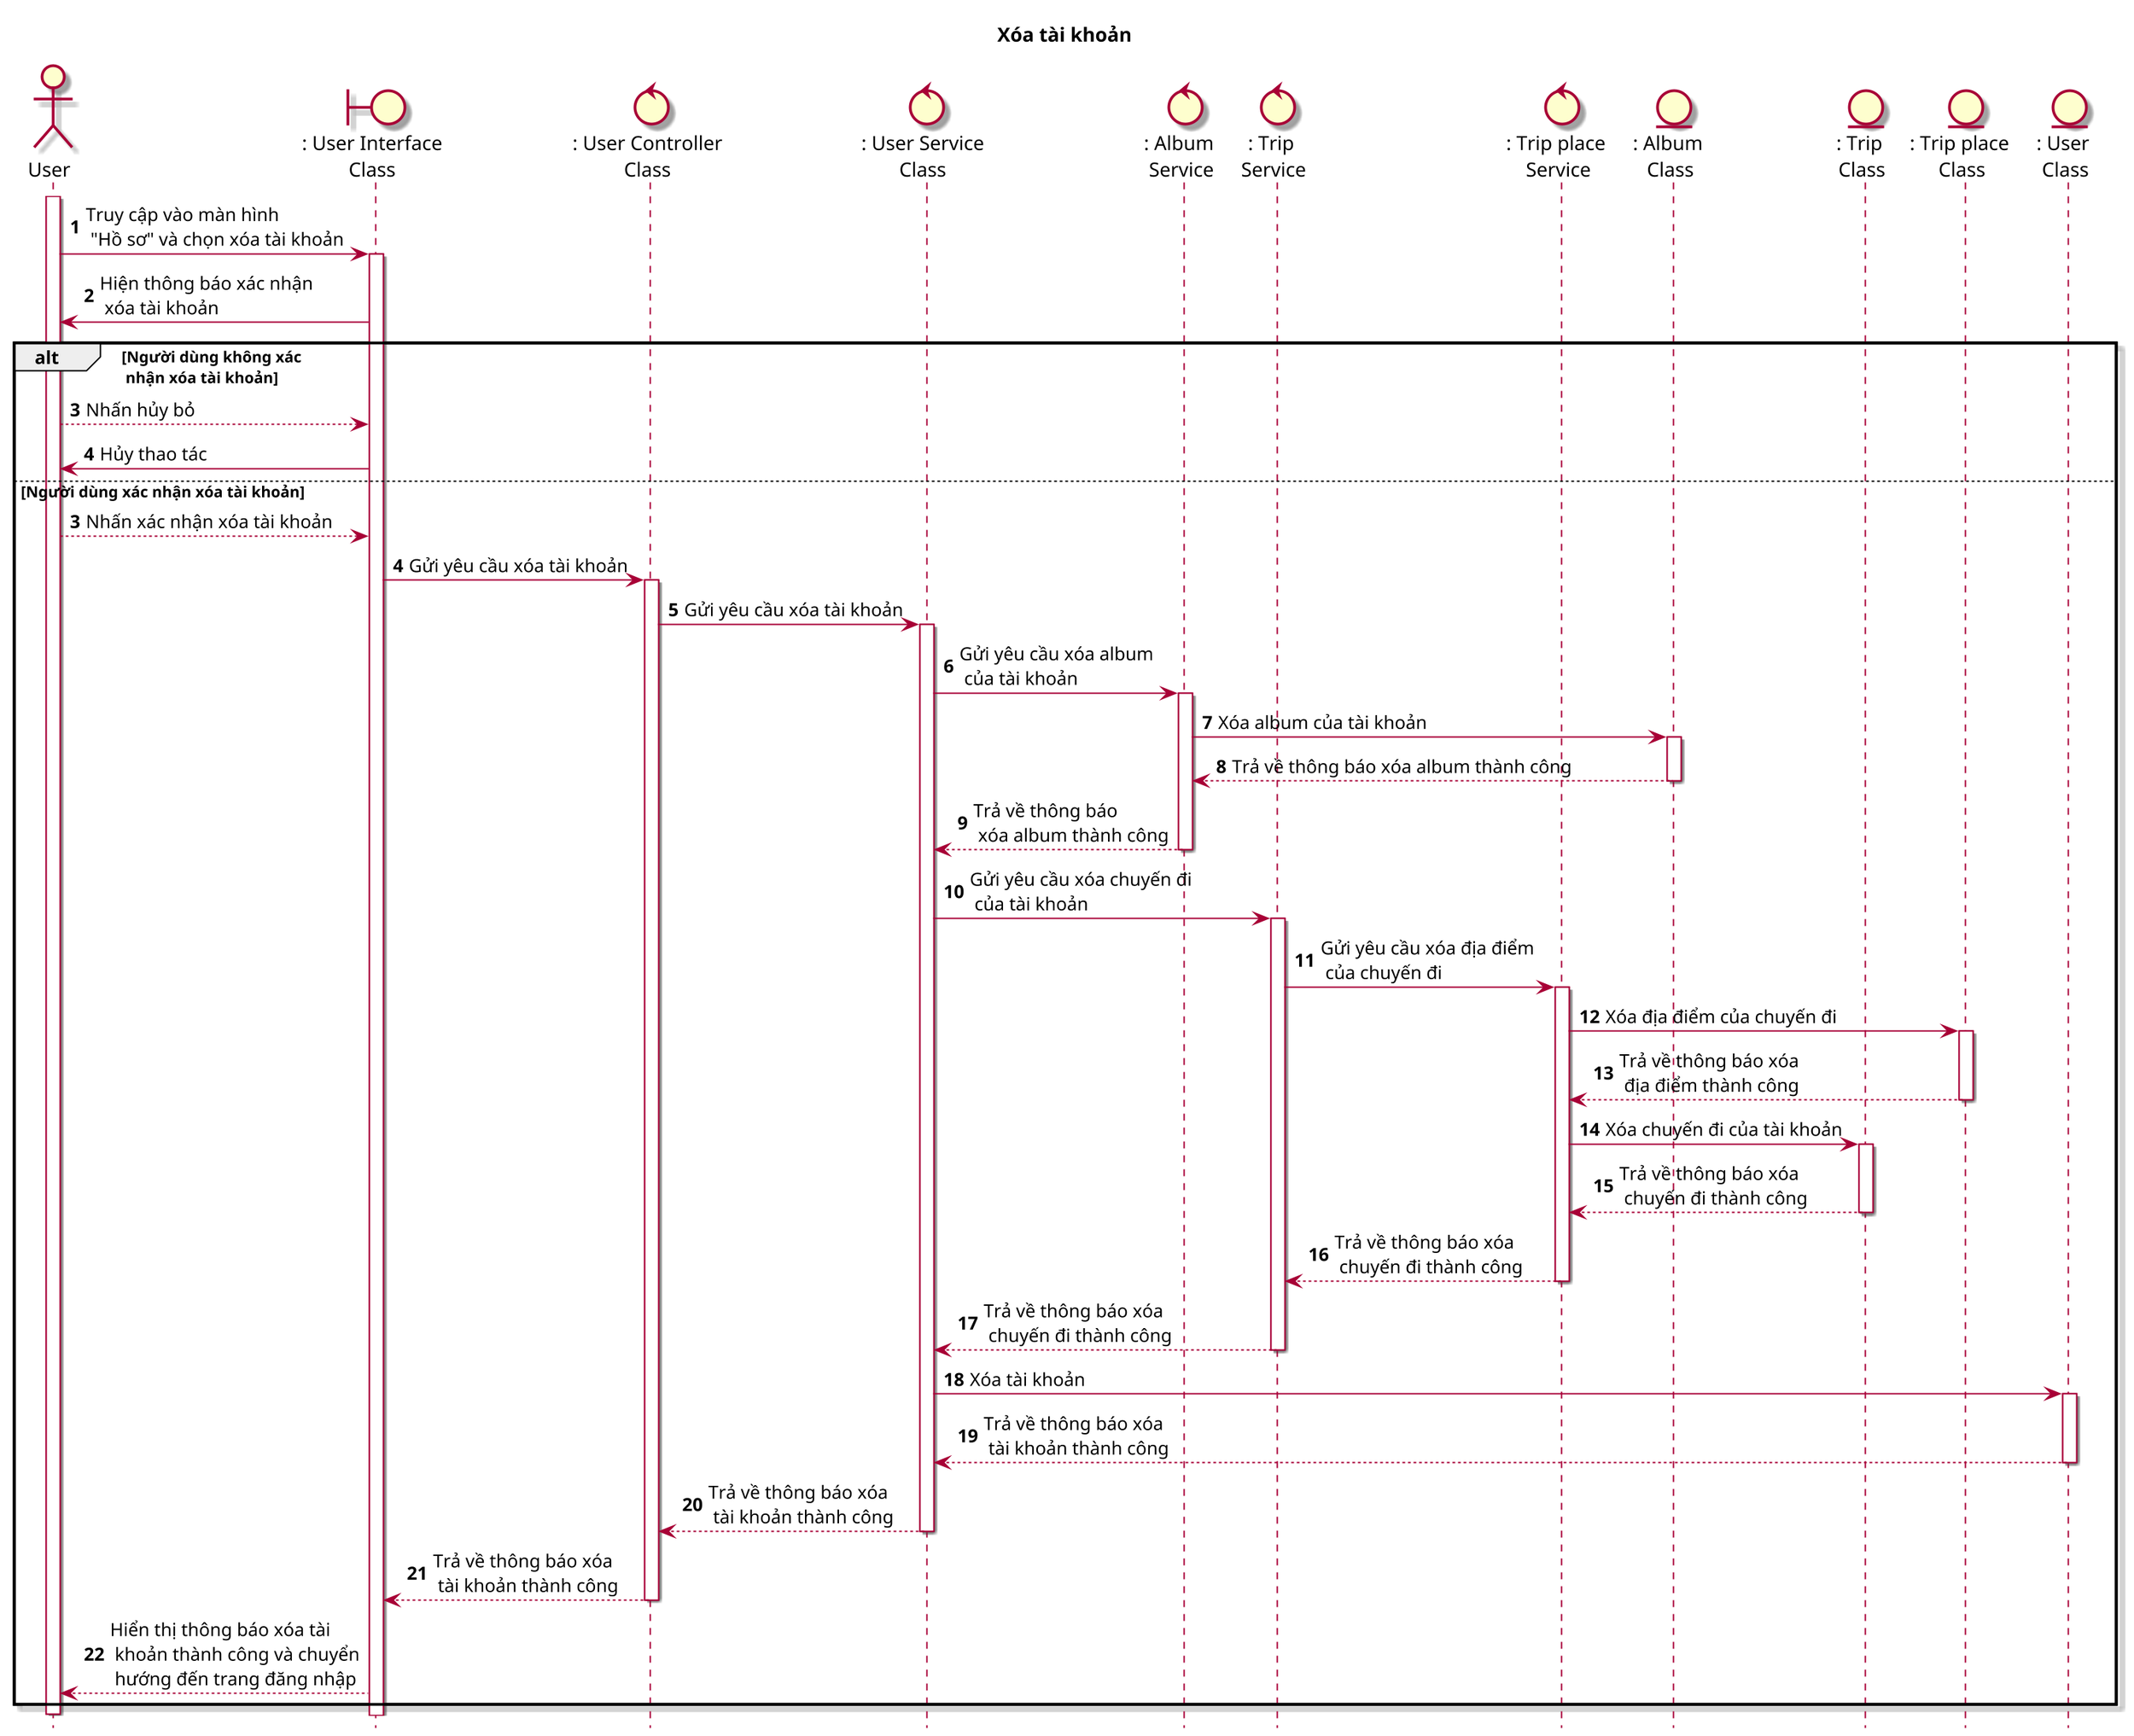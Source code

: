 @startuml SEQ05_DeleteAccount

    title: Xóa tài khoản

    skin rose
    scale 2
    hide footbox

    autonumber

    actor "User" as user
    boundary ": User Interface\nClass" as ui
    control ": User Controller\nClass" as ctr
    control ": User Service\nClass" as userSv
    control ": Album \nService" as albumSv
    control ": Trip \nService" as tripSv
    control ": Trip place \nService" as tripPlaceSv
    entity ": Album \nClass" as albumEnt
    entity ": Trip \nClass" as tripEnt
    entity ": Trip place \nClass" as tripPlaceEnt
    entity ": User \nClass" as userEnt

    user ++
    user -> ui: Truy cập vào màn hình \n "Hồ sơ" và chọn xóa tài khoản
    ui ++
    ui -> user: Hiện thông báo xác nhận\n xóa tài khoản
    alt Người dùng không xác \n nhận xóa tài khoản
        user --> ui: Nhấn hủy bỏ
        ui -> user: Hủy thao tác
    else Người dùng xác nhận xóa tài khoản

        autonumber 3
        
        user --> ui: Nhấn xác nhận xóa tài khoản
        ui -> ctr: Gửi yêu cầu xóa tài khoản
        ctr ++
        ctr -> userSv: Gửi yêu cầu xóa tài khoản
        userSv ++
        userSv -> albumSv: Gửi yêu cầu xóa album \n của tài khoản
        albumSv ++
        albumSv -> albumEnt: Xóa album của tài khoản
        albumEnt ++
        albumEnt --> albumSv: Trả về thông báo xóa album thành công
        albumEnt --
        albumSv --> userSv: Trả về thông báo\n xóa album thành công
        albumSv --
        userSv -> tripSv: Gửi yêu cầu xóa chuyến đi \n của tài khoản
        tripSv ++
        tripSv -> tripPlaceSv: Gửi yêu cầu xóa địa điểm \n của chuyến đi
        tripPlaceSv ++
        tripPlaceSv -> tripPlaceEnt: Xóa địa điểm của chuyến đi
        tripPlaceEnt ++
        tripPlaceEnt --> tripPlaceSv: Trả về thông báo xóa\n địa điểm thành công
        tripPlaceEnt --
        tripPlaceSv -> tripEnt: Xóa chuyến đi của tài khoản
        tripEnt ++
        tripEnt --> tripPlaceSv: Trả về thông báo xóa\n chuyến đi thành công
        tripEnt --
        tripPlaceSv --> tripSv: Trả về thông báo xóa\n chuyến đi thành công
        tripPlaceSv --
        tripSv --> userSv: Trả về thông báo xóa\n chuyến đi thành công
        tripSv --
        userSv -> userEnt: Xóa tài khoản
        userEnt ++
        userEnt --> userSv: Trả về thông báo xóa\n tài khoản thành công
        userEnt --
        userSv --> ctr: Trả về thông báo xóa\n tài khoản thành công
        userSv --
        ctr --> ui: Trả về thông báo xóa\n tài khoản thành công
        ctr--
        ui --> user: Hiển thị thông báo xóa tài\n khoản thành công và chuyển\n hướng đến trang đăng nhập
    end
    user --
@enduml